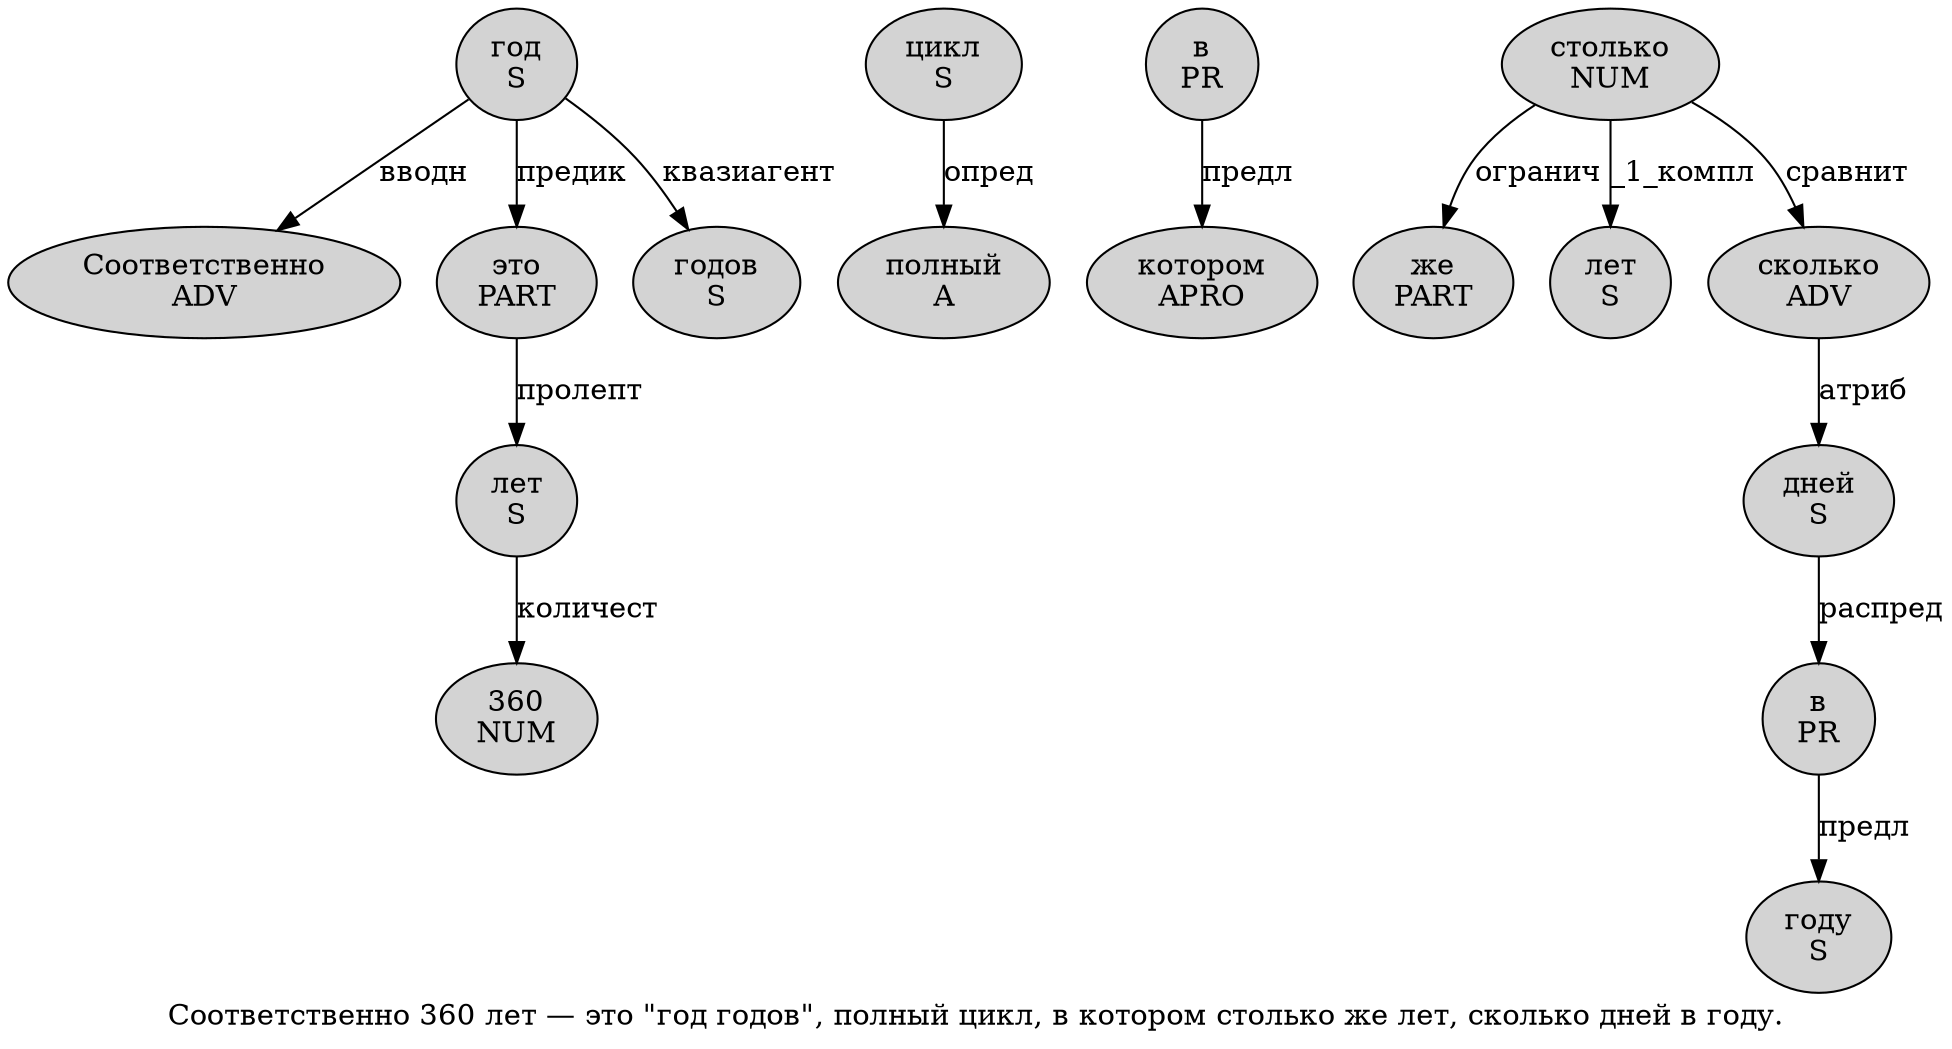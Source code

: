digraph SENTENCE_562 {
	graph [label="Соответственно 360 лет — это \"год годов\", полный цикл, в котором столько же лет, сколько дней в году."]
	node [style=filled]
		0 [label="Соответственно
ADV" color="" fillcolor=lightgray penwidth=1 shape=ellipse]
		1 [label="360
NUM" color="" fillcolor=lightgray penwidth=1 shape=ellipse]
		2 [label="лет
S" color="" fillcolor=lightgray penwidth=1 shape=ellipse]
		4 [label="это
PART" color="" fillcolor=lightgray penwidth=1 shape=ellipse]
		6 [label="год
S" color="" fillcolor=lightgray penwidth=1 shape=ellipse]
		7 [label="годов
S" color="" fillcolor=lightgray penwidth=1 shape=ellipse]
		10 [label="полный
A" color="" fillcolor=lightgray penwidth=1 shape=ellipse]
		11 [label="цикл
S" color="" fillcolor=lightgray penwidth=1 shape=ellipse]
		13 [label="в
PR" color="" fillcolor=lightgray penwidth=1 shape=ellipse]
		14 [label="котором
APRO" color="" fillcolor=lightgray penwidth=1 shape=ellipse]
		15 [label="столько
NUM" color="" fillcolor=lightgray penwidth=1 shape=ellipse]
		16 [label="же
PART" color="" fillcolor=lightgray penwidth=1 shape=ellipse]
		17 [label="лет
S" color="" fillcolor=lightgray penwidth=1 shape=ellipse]
		19 [label="сколько
ADV" color="" fillcolor=lightgray penwidth=1 shape=ellipse]
		20 [label="дней
S" color="" fillcolor=lightgray penwidth=1 shape=ellipse]
		21 [label="в
PR" color="" fillcolor=lightgray penwidth=1 shape=ellipse]
		22 [label="году
S" color="" fillcolor=lightgray penwidth=1 shape=ellipse]
			6 -> 0 [label="вводн"]
			6 -> 4 [label="предик"]
			6 -> 7 [label="квазиагент"]
			13 -> 14 [label="предл"]
			2 -> 1 [label="количест"]
			11 -> 10 [label="опред"]
			21 -> 22 [label="предл"]
			4 -> 2 [label="пролепт"]
			20 -> 21 [label="распред"]
			15 -> 16 [label="огранич"]
			15 -> 17 [label="_1_компл"]
			15 -> 19 [label="сравнит"]
			19 -> 20 [label="атриб"]
}